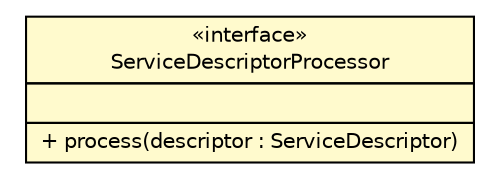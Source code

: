 #!/usr/local/bin/dot
#
# Class diagram 
# Generated by UMLGraph version R5_6 (http://www.umlgraph.org/)
#

digraph G {
	edge [fontname="Helvetica",fontsize=10,labelfontname="Helvetica",labelfontsize=10];
	node [fontname="Helvetica",fontsize=10,shape=plaintext];
	nodesep=0.25;
	ranksep=0.5;
	// sorcer.boot.util.ServiceDescriptorProcessor
	c412792 [label=<<table title="sorcer.boot.util.ServiceDescriptorProcessor" border="0" cellborder="1" cellspacing="0" cellpadding="2" port="p" bgcolor="lemonChiffon" href="./ServiceDescriptorProcessor.html">
		<tr><td><table border="0" cellspacing="0" cellpadding="1">
<tr><td align="center" balign="center"> &#171;interface&#187; </td></tr>
<tr><td align="center" balign="center"> ServiceDescriptorProcessor </td></tr>
		</table></td></tr>
		<tr><td><table border="0" cellspacing="0" cellpadding="1">
<tr><td align="left" balign="left">  </td></tr>
		</table></td></tr>
		<tr><td><table border="0" cellspacing="0" cellpadding="1">
<tr><td align="left" balign="left"> + process(descriptor : ServiceDescriptor) </td></tr>
		</table></td></tr>
		</table>>, URL="./ServiceDescriptorProcessor.html", fontname="Helvetica", fontcolor="black", fontsize=10.0];
}

